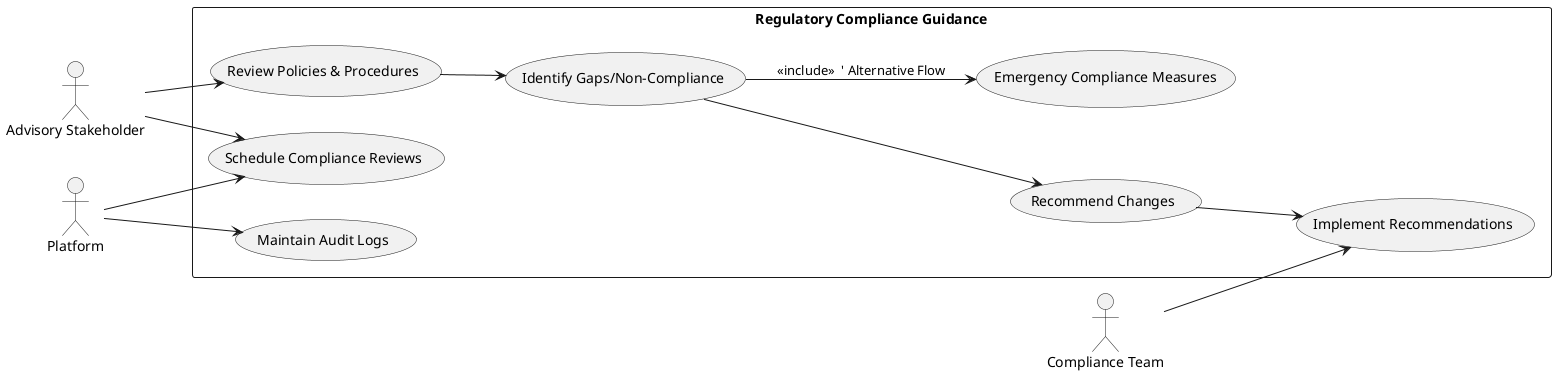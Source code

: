 @startuml
left to right direction

actor "Advisory Stakeholder" as AS
actor "Compliance Team" as CT
actor "Platform" as P

rectangle "Regulatory Compliance Guidance" {
  usecase "Review Policies & Procedures" as UC1
  usecase "Identify Gaps/Non-Compliance" as UC2
  usecase "Recommend Changes" as UC3
  usecase "Implement Recommendations" as UC4
  usecase "Schedule Compliance Reviews" as UC5
  usecase "Maintain Audit Logs" as UC6
  usecase "Emergency Compliance Measures" as UC7
}

AS --> UC1
UC1 --> UC2
UC2 --> UC3
UC3 --> UC4
CT --> UC4

AS --> UC5
P --> UC5
P --> UC6

UC2 --> UC7 : <<include>>  ' Alternative Flow

@enduml
